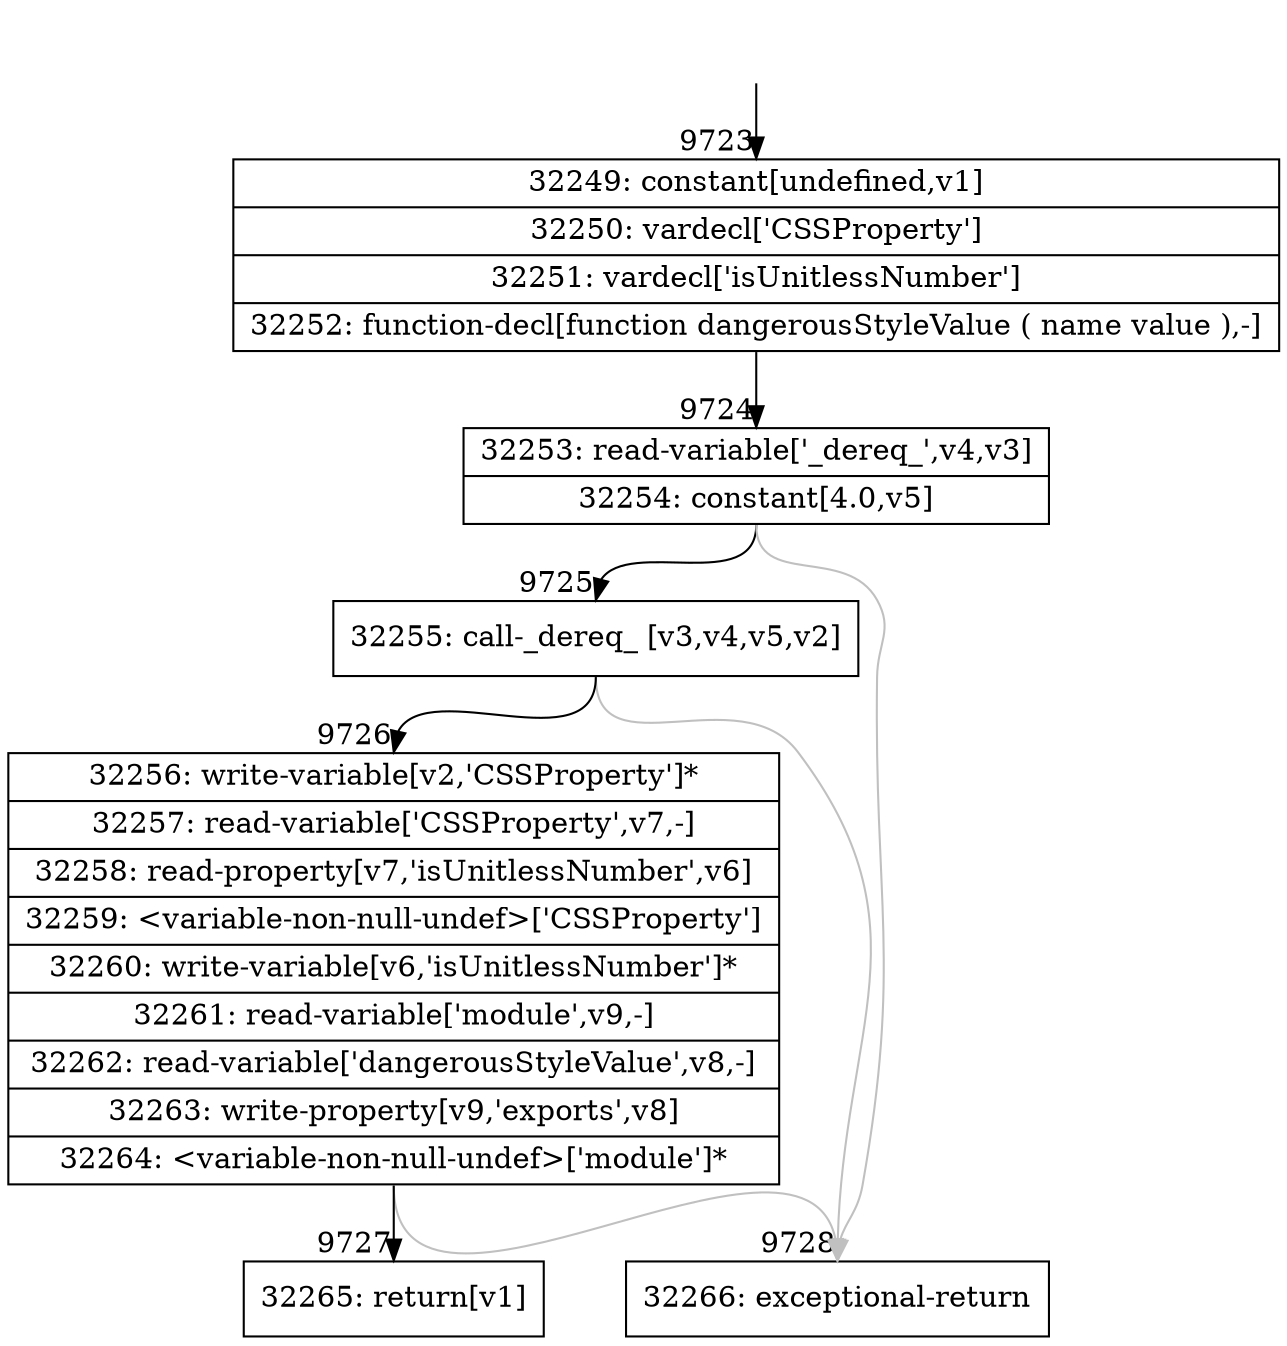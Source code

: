 digraph {
rankdir="TD"
BB_entry715[shape=none,label=""];
BB_entry715 -> BB9723 [tailport=s, headport=n, headlabel="    9723"]
BB9723 [shape=record label="{32249: constant[undefined,v1]|32250: vardecl['CSSProperty']|32251: vardecl['isUnitlessNumber']|32252: function-decl[function dangerousStyleValue ( name value ),-]}" ] 
BB9723 -> BB9724 [tailport=s, headport=n, headlabel="      9724"]
BB9724 [shape=record label="{32253: read-variable['_dereq_',v4,v3]|32254: constant[4.0,v5]}" ] 
BB9724 -> BB9725 [tailport=s, headport=n, headlabel="      9725"]
BB9724 -> BB9728 [tailport=s, headport=n, color=gray, headlabel="      9728"]
BB9725 [shape=record label="{32255: call-_dereq_ [v3,v4,v5,v2]}" ] 
BB9725 -> BB9726 [tailport=s, headport=n, headlabel="      9726"]
BB9725 -> BB9728 [tailport=s, headport=n, color=gray]
BB9726 [shape=record label="{32256: write-variable[v2,'CSSProperty']*|32257: read-variable['CSSProperty',v7,-]|32258: read-property[v7,'isUnitlessNumber',v6]|32259: \<variable-non-null-undef\>['CSSProperty']|32260: write-variable[v6,'isUnitlessNumber']*|32261: read-variable['module',v9,-]|32262: read-variable['dangerousStyleValue',v8,-]|32263: write-property[v9,'exports',v8]|32264: \<variable-non-null-undef\>['module']*}" ] 
BB9726 -> BB9727 [tailport=s, headport=n, headlabel="      9727"]
BB9726 -> BB9728 [tailport=s, headport=n, color=gray]
BB9727 [shape=record label="{32265: return[v1]}" ] 
BB9728 [shape=record label="{32266: exceptional-return}" ] 
//#$~ 17285
}
